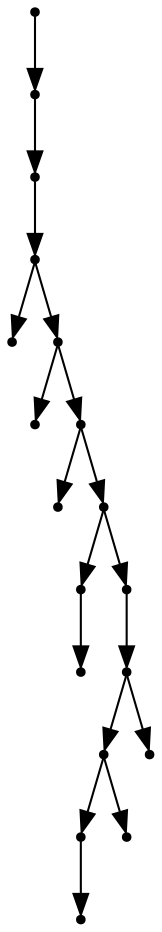 digraph {
  18 [shape=point];
  17 [shape=point];
  16 [shape=point];
  15 [shape=point];
  0 [shape=point];
  14 [shape=point];
  1 [shape=point];
  13 [shape=point];
  2 [shape=point];
  12 [shape=point];
  4 [shape=point];
  3 [shape=point];
  11 [shape=point];
  10 [shape=point];
  8 [shape=point];
  6 [shape=point];
  5 [shape=point];
  7 [shape=point];
  9 [shape=point];
18 -> 17;
17 -> 16;
16 -> 15;
15 -> 0;
15 -> 14;
14 -> 1;
14 -> 13;
13 -> 2;
13 -> 12;
12 -> 4;
4 -> 3;
12 -> 11;
11 -> 10;
10 -> 8;
8 -> 6;
6 -> 5;
8 -> 7;
10 -> 9;
}
